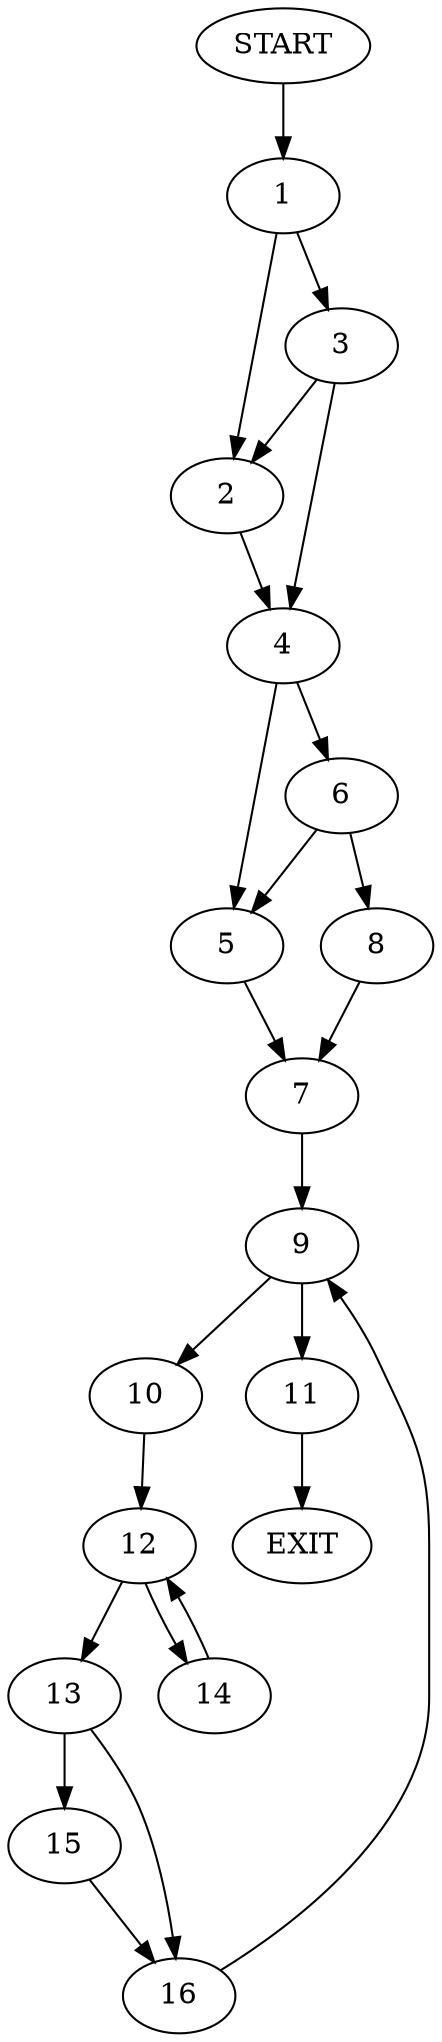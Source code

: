 digraph {
0 [label="START"]
17 [label="EXIT"]
0 -> 1
1 -> 2
1 -> 3
2 -> 4
3 -> 4
3 -> 2
4 -> 5
4 -> 6
5 -> 7
6 -> 5
6 -> 8
8 -> 7
7 -> 9
9 -> 10
9 -> 11
11 -> 17
10 -> 12
12 -> 13
12 -> 14
14 -> 12
13 -> 15
13 -> 16
16 -> 9
15 -> 16
}
